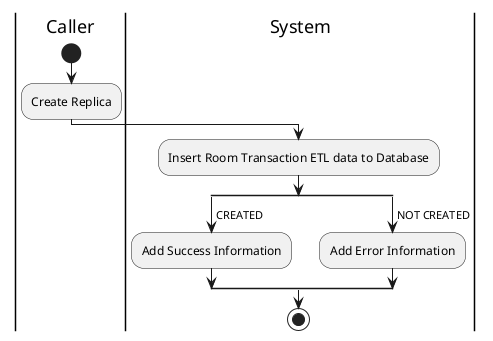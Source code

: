 @startuml CreateRoomTransactionETL

skinparam ConditionEndStyle hline
skinparam conditionStyle diamond
skinparam Monochrome true
skinparam Shadowing false

|Caller|
start
:Create Replica;

|System|
:Insert Room Transaction ETL data to Database;
split
    -> CREATED;
    :Add Success Information;
split again
    -> NOT CREATED;
    :Add Error Information;
end split
stop

@enduml
